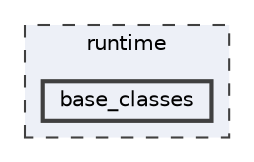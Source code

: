 digraph "runtime/base_classes"
{
 // LATEX_PDF_SIZE
  bgcolor="transparent";
  edge [fontname=Helvetica,fontsize=10,labelfontname=Helvetica,labelfontsize=10];
  node [fontname=Helvetica,fontsize=10,shape=box,height=0.2,width=0.4];
  compound=true
  subgraph clusterdir_cb031e414f281a658b23dddb30bb9d2c {
    graph [ bgcolor="#edf0f7", pencolor="grey25", label="runtime", fontname=Helvetica,fontsize=10 style="filled,dashed", URL="dir_cb031e414f281a658b23dddb30bb9d2c.html",tooltip=""]
  dir_46e4ada428cfb7240a0a1ca91344c0dc [label="base_classes", fillcolor="#edf0f7", color="grey25", style="filled,bold", URL="dir_46e4ada428cfb7240a0a1ca91344c0dc.html",tooltip=""];
  }
}
